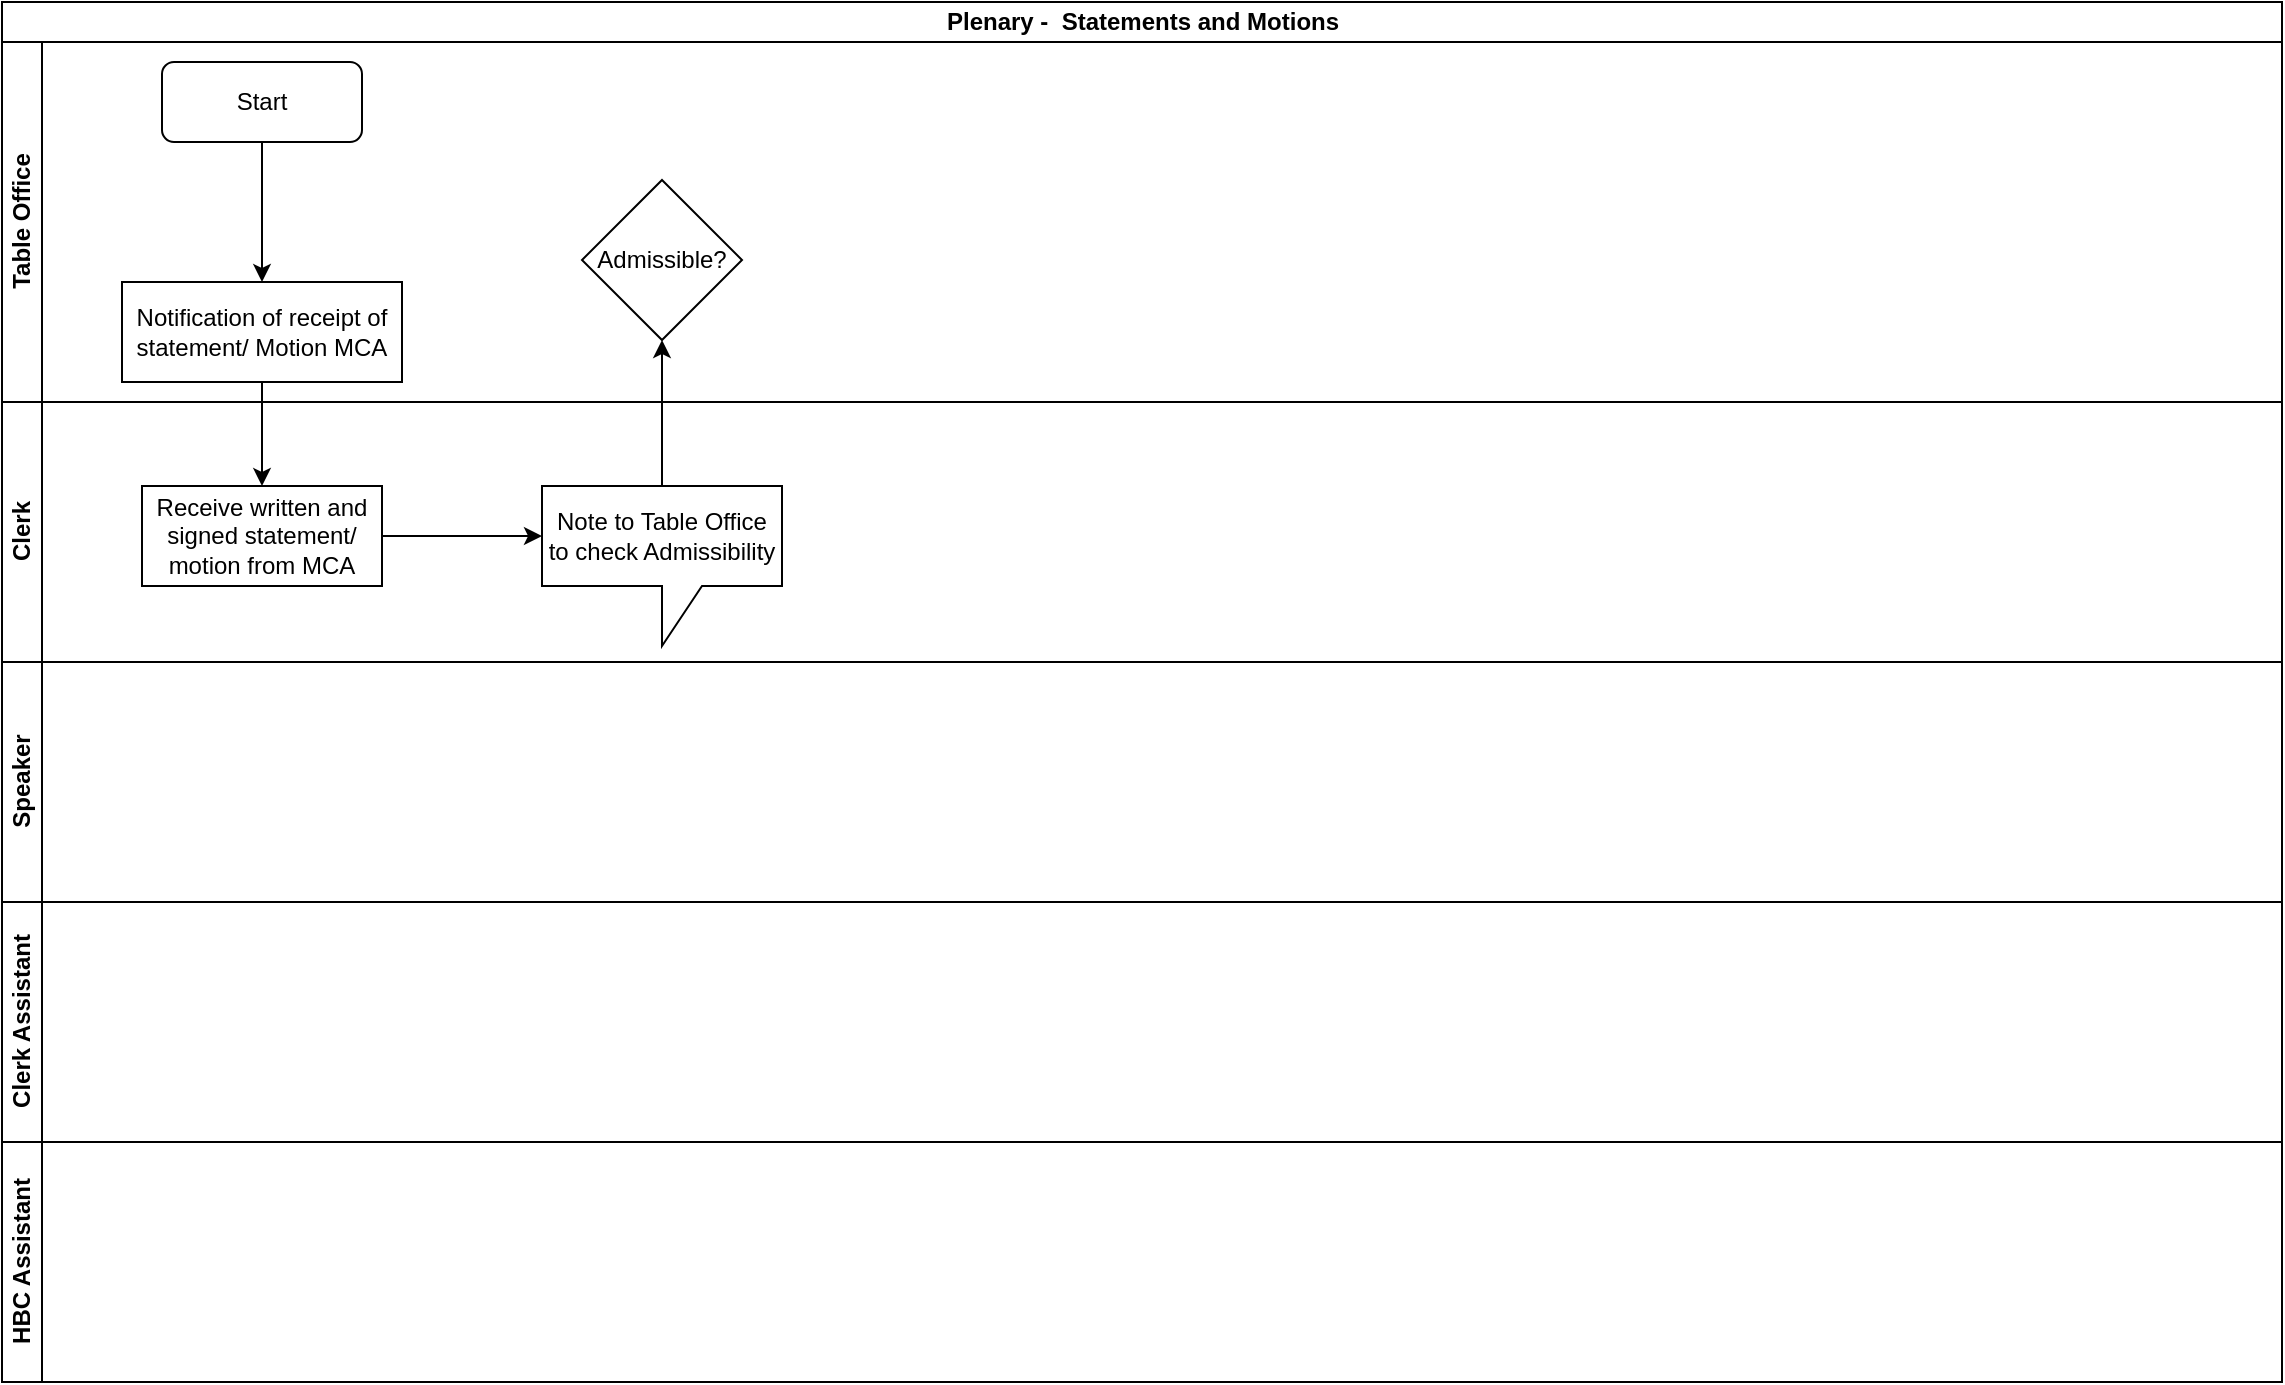 <mxfile version="13.7.7" type="github">
  <diagram id="ywgBx7ZzWdUhMpDVQwn4" name="Page-1">
    <mxGraphModel dx="910" dy="487" grid="1" gridSize="10" guides="1" tooltips="1" connect="1" arrows="1" fold="1" page="1" pageScale="1" pageWidth="1169" pageHeight="827" math="0" shadow="0">
      <root>
        <mxCell id="0" />
        <mxCell id="1" parent="0" />
        <mxCell id="KN6vx_3-4_OPMnxoI5xO-1" value="Plenary -&amp;nbsp; Statements and Motions" style="swimlane;html=1;childLayout=stackLayout;resizeParent=1;resizeParentMax=0;horizontal=1;startSize=20;horizontalStack=0;" vertex="1" parent="1">
          <mxGeometry x="20" y="20" width="1140" height="690" as="geometry" />
        </mxCell>
        <mxCell id="KN6vx_3-4_OPMnxoI5xO-2" value="Table Office" style="swimlane;html=1;startSize=20;horizontal=0;" vertex="1" parent="KN6vx_3-4_OPMnxoI5xO-1">
          <mxGeometry y="20" width="1140" height="180" as="geometry" />
        </mxCell>
        <mxCell id="KN6vx_3-4_OPMnxoI5xO-12" value="Start" style="rounded=1;whiteSpace=wrap;html=1;" vertex="1" parent="KN6vx_3-4_OPMnxoI5xO-2">
          <mxGeometry x="80" y="10" width="100" height="40" as="geometry" />
        </mxCell>
        <mxCell id="KN6vx_3-4_OPMnxoI5xO-15" value="Notification of receipt of statement/ Motion MCA" style="rounded=0;whiteSpace=wrap;html=1;" vertex="1" parent="KN6vx_3-4_OPMnxoI5xO-2">
          <mxGeometry x="60" y="120" width="140" height="50" as="geometry" />
        </mxCell>
        <mxCell id="KN6vx_3-4_OPMnxoI5xO-14" value="" style="edgeStyle=orthogonalEdgeStyle;rounded=0;orthogonalLoop=1;jettySize=auto;html=1;entryX=0.5;entryY=0;entryDx=0;entryDy=0;" edge="1" parent="KN6vx_3-4_OPMnxoI5xO-2" source="KN6vx_3-4_OPMnxoI5xO-12" target="KN6vx_3-4_OPMnxoI5xO-15">
          <mxGeometry relative="1" as="geometry">
            <mxPoint x="130" y="120" as="targetPoint" />
          </mxGeometry>
        </mxCell>
        <mxCell id="KN6vx_3-4_OPMnxoI5xO-24" value="Admissible?" style="rhombus;whiteSpace=wrap;html=1;" vertex="1" parent="KN6vx_3-4_OPMnxoI5xO-2">
          <mxGeometry x="290" y="69" width="80" height="80" as="geometry" />
        </mxCell>
        <mxCell id="KN6vx_3-4_OPMnxoI5xO-3" value="Clerk" style="swimlane;html=1;startSize=20;horizontal=0;" vertex="1" parent="KN6vx_3-4_OPMnxoI5xO-1">
          <mxGeometry y="200" width="1140" height="130" as="geometry" />
        </mxCell>
        <mxCell id="KN6vx_3-4_OPMnxoI5xO-21" value="Note to Table Office to check Admissibility" style="shape=callout;whiteSpace=wrap;html=1;perimeter=calloutPerimeter;" vertex="1" parent="KN6vx_3-4_OPMnxoI5xO-3">
          <mxGeometry x="270" y="42" width="120" height="80" as="geometry" />
        </mxCell>
        <mxCell id="KN6vx_3-4_OPMnxoI5xO-16" value="Receive written and signed statement/ motion from MCA" style="whiteSpace=wrap;html=1;rounded=0;" vertex="1" parent="KN6vx_3-4_OPMnxoI5xO-3">
          <mxGeometry x="70" y="42" width="120" height="50" as="geometry" />
        </mxCell>
        <mxCell id="KN6vx_3-4_OPMnxoI5xO-19" value="" style="edgeStyle=orthogonalEdgeStyle;rounded=0;orthogonalLoop=1;jettySize=auto;html=1;entryX=0;entryY=0;entryDx=0;entryDy=25;entryPerimeter=0;" edge="1" parent="KN6vx_3-4_OPMnxoI5xO-3" source="KN6vx_3-4_OPMnxoI5xO-16" target="KN6vx_3-4_OPMnxoI5xO-21">
          <mxGeometry relative="1" as="geometry">
            <mxPoint x="270" y="79.5" as="targetPoint" />
          </mxGeometry>
        </mxCell>
        <mxCell id="KN6vx_3-4_OPMnxoI5xO-4" value="Speaker" style="swimlane;html=1;startSize=20;horizontal=0;" vertex="1" parent="KN6vx_3-4_OPMnxoI5xO-1">
          <mxGeometry y="330" width="1140" height="120" as="geometry" />
        </mxCell>
        <mxCell id="KN6vx_3-4_OPMnxoI5xO-5" value="Clerk Assistant" style="swimlane;html=1;startSize=20;horizontal=0;" vertex="1" parent="KN6vx_3-4_OPMnxoI5xO-1">
          <mxGeometry y="450" width="1140" height="120" as="geometry" />
        </mxCell>
        <mxCell id="KN6vx_3-4_OPMnxoI5xO-11" value="HBC Assistant" style="swimlane;html=1;startSize=20;horizontal=0;" vertex="1" parent="KN6vx_3-4_OPMnxoI5xO-1">
          <mxGeometry y="570" width="1140" height="120" as="geometry" />
        </mxCell>
        <mxCell id="KN6vx_3-4_OPMnxoI5xO-17" value="" style="edgeStyle=orthogonalEdgeStyle;rounded=0;orthogonalLoop=1;jettySize=auto;html=1;" edge="1" parent="KN6vx_3-4_OPMnxoI5xO-1" source="KN6vx_3-4_OPMnxoI5xO-15" target="KN6vx_3-4_OPMnxoI5xO-16">
          <mxGeometry relative="1" as="geometry" />
        </mxCell>
        <mxCell id="KN6vx_3-4_OPMnxoI5xO-25" value="" style="edgeStyle=orthogonalEdgeStyle;rounded=0;orthogonalLoop=1;jettySize=auto;html=1;" edge="1" parent="KN6vx_3-4_OPMnxoI5xO-1" source="KN6vx_3-4_OPMnxoI5xO-21" target="KN6vx_3-4_OPMnxoI5xO-24">
          <mxGeometry relative="1" as="geometry" />
        </mxCell>
      </root>
    </mxGraphModel>
  </diagram>
</mxfile>
